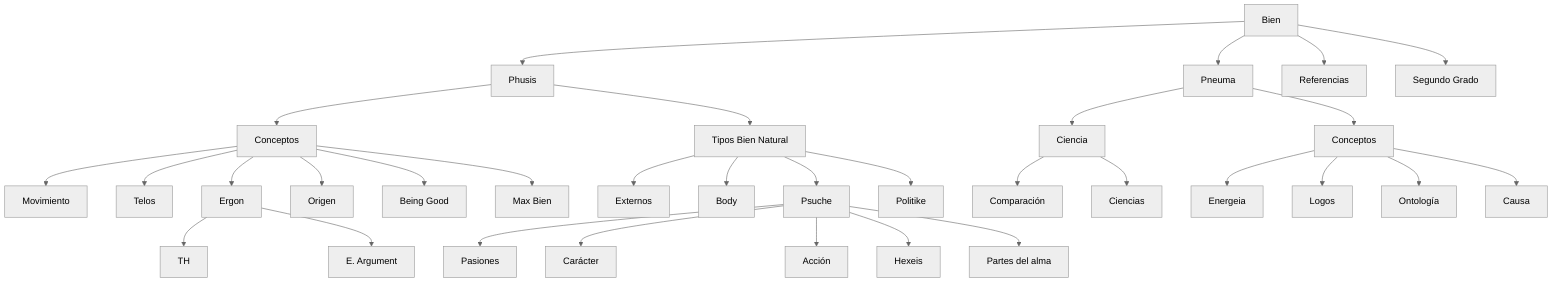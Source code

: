 ---
config:
  layout: dagre
  look: classic
  theme: neutral
---
flowchart TD
    A["Bien"] --> B["Phusis"] & C["Pneuma"] & E["Referencias"] & F["Segundo Grado"]
    B --> B1["Conceptos"] & B2["Tipos Bien Natural"]
    B1 --> B11["Movimiento"] & B12["Telos"] & B13["Ergon"] & B14["Origen"] & B15["Being Good"] & B16["Max Bien"]
    B2 --> B21["Externos"] & B22["Body"] & B23["Psuche"] & B24["Politike"]
    C --> C1["Ciencia"] & C2["Conceptos"]
    C1 --> C11["Comparación"] & C12["Ciencias"]
    C2 --> C21["Energeia"] & C22["Logos"] & C23["Ontología"] & C24["Causa"]
    B23 --> D1["Pasiones"] & D2["Carácter"] & D3["Acción"] & D4["Hexeis"] & D5["Partes del alma"]
    B13 -->  B131["TH"] & B132["E. Argument"]